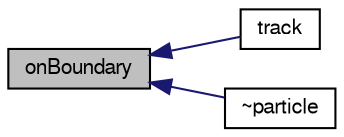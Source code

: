digraph "onBoundary"
{
  bgcolor="transparent";
  edge [fontname="FreeSans",fontsize="10",labelfontname="FreeSans",labelfontsize="10"];
  node [fontname="FreeSans",fontsize="10",shape=record];
  rankdir="LR";
  Node4180 [label="onBoundary",height=0.2,width=0.4,color="black", fillcolor="grey75", style="filled", fontcolor="black"];
  Node4180 -> Node4181 [dir="back",color="midnightblue",fontsize="10",style="solid",fontname="FreeSans"];
  Node4181 [label="track",height=0.2,width=0.4,color="black",URL="$a23586.html#a6156db5ccfbd3e8a93b759ee2d0ba9ae"];
  Node4180 -> Node4182 [dir="back",color="midnightblue",fontsize="10",style="solid",fontname="FreeSans"];
  Node4182 [label="~particle",height=0.2,width=0.4,color="black",URL="$a23586.html#a21cc76910d09c0550f6ce9f2ed3b2f52",tooltip="Destructor. "];
}
